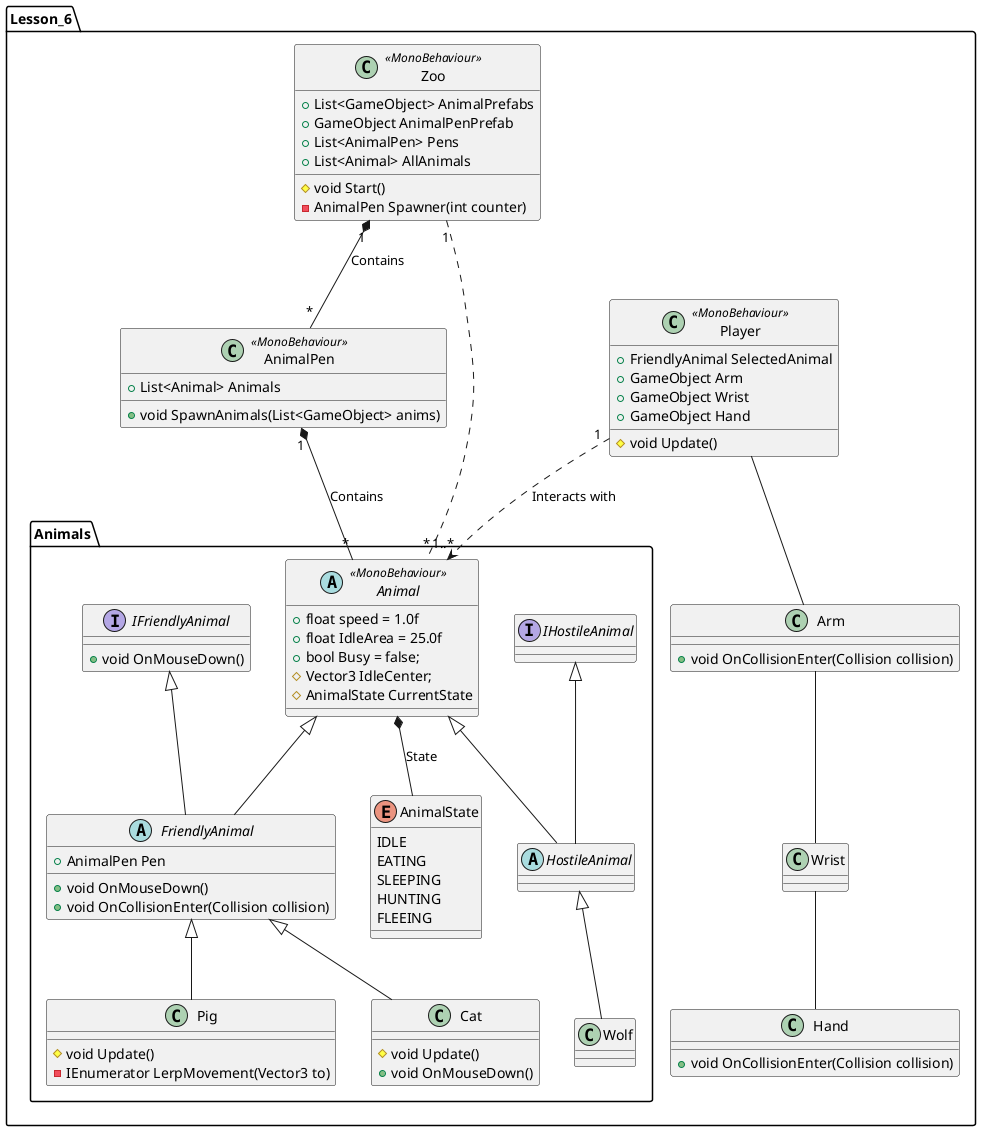 @startuml

namespace Lesson_6{
    class AnimalPen <<MonoBehaviour>>{
        + List<Animal> Animals
        + void SpawnAnimals(List<GameObject> anims)
    }

    class Player <<MonoBehaviour>>{
        + FriendlyAnimal SelectedAnimal
        + GameObject Arm
        + GameObject Wrist
        + GameObject Hand
        # void Update()
    }

    class Arm{
        + void OnCollisionEnter(Collision collision)
    }

    class Wrist{
        
    }

    class Hand{
        + void OnCollisionEnter(Collision collision)
    }

    Player -- Arm
    Arm -- Wrist
    Wrist -- Hand

    class Zoo <<MonoBehaviour>>{
        + List<GameObject> AnimalPrefabs
        + GameObject AnimalPenPrefab
        + List<AnimalPen> Pens
        + List<Animal> AllAnimals
        # void Start()
        - AnimalPen Spawner(int counter)
    }

    namespace Animals{
        enum AnimalState{
            IDLE
            EATING
            SLEEPING
            HUNTING
            FLEEING
        }

        abstract class Animal <<MonoBehaviour>>{
            + float speed = 1.0f
            + float IdleArea = 25.0f
            + bool Busy = false;
            # Vector3 IdleCenter;
            # AnimalState CurrentState
        }

        abstract class FriendlyAnimal{
            + AnimalPen Pen
            + void OnMouseDown()
            + void OnCollisionEnter(Collision collision)
        }

        abstract class HostileAnimal{

        }

        interface IFriendlyAnimal{
            + void OnMouseDown()
        }

        interface IHostileAnimal{

        }

        class Cat{
            # void Update()
            + void OnMouseDown()
        }

        class Pig{
            # void Update()
            - IEnumerator LerpMovement(Vector3 to)
        }

        class Wolf{

        }

        FriendlyAnimal -up-|> Animal
        FriendlyAnimal -up-|> IFriendlyAnimal
        HostileAnimal -up-|> Animal
        HostileAnimal -up-|> IHostileAnimal
        Wolf -up-|> HostileAnimal
        Cat -up-|> FriendlyAnimal
        Pig -up-|> FriendlyAnimal
        Animal *-- AnimalState : State
    }

    Player "1" ..> "1..*" Lesson_6.Animals.Animal : Interacts with
    AnimalPen "1" *-- "*" Lesson_6.Animals.Animal : Contains
    Zoo "1" *-- "*"  AnimalPen : Contains
    Zoo "1" .. "*"  Lesson_6.Animals.Animal


}

@enduml